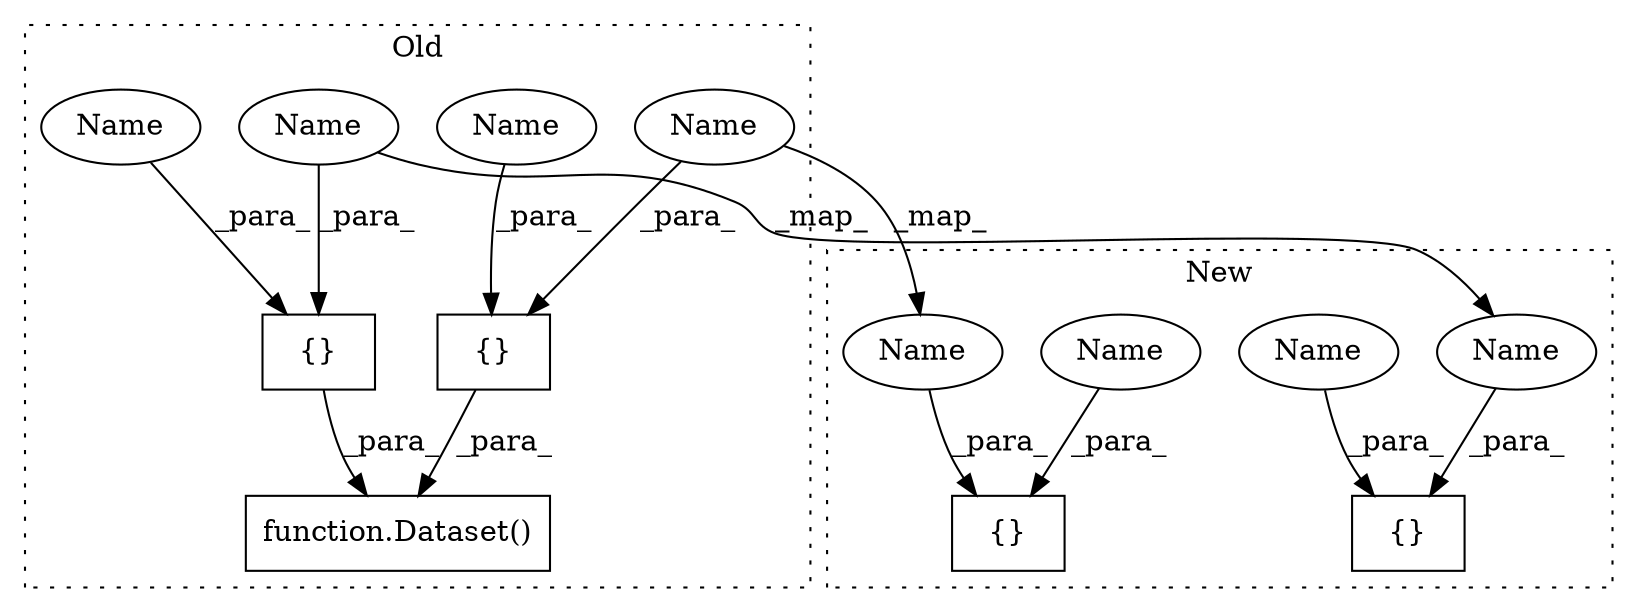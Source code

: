 digraph G {
subgraph cluster0 {
1 [label="function.Dataset()" a="75" s="510,670" l="21,10" shape="box"];
3 [label="{}" a="95" s="621,654" l="1,1" shape="box"];
5 [label="{}" a="95" s="549,602" l="1,1" shape="box"];
10 [label="Name" a="87" s="549,602" l="1,1" shape="ellipse"];
11 [label="Name" a="87" s="549,602" l="1,1" shape="ellipse"];
12 [label="Name" a="87" s="621,654" l="1,1" shape="ellipse"];
13 [label="Name" a="87" s="621,654" l="1,1" shape="ellipse"];
label = "Old";
style="dotted";
}
subgraph cluster1 {
2 [label="{}" a="95" s="496,549" l="1,1" shape="box"];
4 [label="{}" a="95" s="564,597" l="1,1" shape="box"];
6 [label="Name" a="87" s="564,597" l="1,1" shape="ellipse"];
7 [label="Name" a="87" s="564,597" l="1,1" shape="ellipse"];
8 [label="Name" a="87" s="496,549" l="1,1" shape="ellipse"];
9 [label="Name" a="87" s="496,549" l="1,1" shape="ellipse"];
label = "New";
style="dotted";
}
3 -> 1 [label="_para_"];
5 -> 1 [label="_para_"];
6 -> 4 [label="_para_"];
7 -> 4 [label="_para_"];
8 -> 2 [label="_para_"];
9 -> 2 [label="_para_"];
10 -> 5 [label="_para_"];
10 -> 9 [label="_map_"];
11 -> 5 [label="_para_"];
12 -> 3 [label="_para_"];
13 -> 6 [label="_map_"];
13 -> 3 [label="_para_"];
}